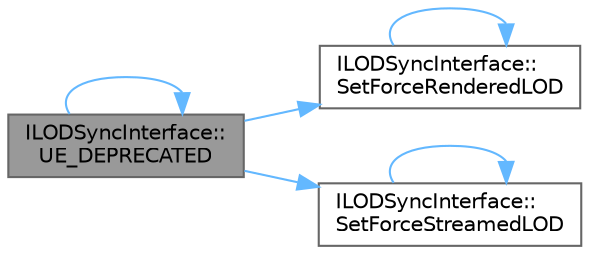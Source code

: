 digraph "ILODSyncInterface::UE_DEPRECATED"
{
 // INTERACTIVE_SVG=YES
 // LATEX_PDF_SIZE
  bgcolor="transparent";
  edge [fontname=Helvetica,fontsize=10,labelfontname=Helvetica,labelfontsize=10];
  node [fontname=Helvetica,fontsize=10,shape=box,height=0.2,width=0.4];
  rankdir="LR";
  Node1 [id="Node000001",label="ILODSyncInterface::\lUE_DEPRECATED",height=0.2,width=0.4,color="gray40", fillcolor="grey60", style="filled", fontcolor="black",tooltip=" "];
  Node1 -> Node2 [id="edge1_Node000001_Node000002",color="steelblue1",style="solid",tooltip=" "];
  Node2 [id="Node000002",label="ILODSyncInterface::\lSetForceRenderedLOD",height=0.2,width=0.4,color="grey40", fillcolor="white", style="filled",URL="$d6/d88/classILODSyncInterface.html#a1d6f0f721563f6789d42a586eb69246b",tooltip="Sets the LOD to use for rendering, as a 0-based index."];
  Node2 -> Node2 [id="edge2_Node000002_Node000002",color="steelblue1",style="solid",tooltip=" "];
  Node1 -> Node3 [id="edge3_Node000001_Node000003",color="steelblue1",style="solid",tooltip=" "];
  Node3 [id="Node000003",label="ILODSyncInterface::\lSetForceStreamedLOD",height=0.2,width=0.4,color="grey40", fillcolor="white", style="filled",URL="$d6/d88/classILODSyncInterface.html#a9887bb089b0f5c4ba186e56ebb266daf",tooltip="Sets the LOD to force to stream in, as a 0-based index."];
  Node3 -> Node3 [id="edge4_Node000003_Node000003",color="steelblue1",style="solid",tooltip=" "];
  Node1 -> Node1 [id="edge5_Node000001_Node000001",color="steelblue1",style="solid",tooltip=" "];
}
